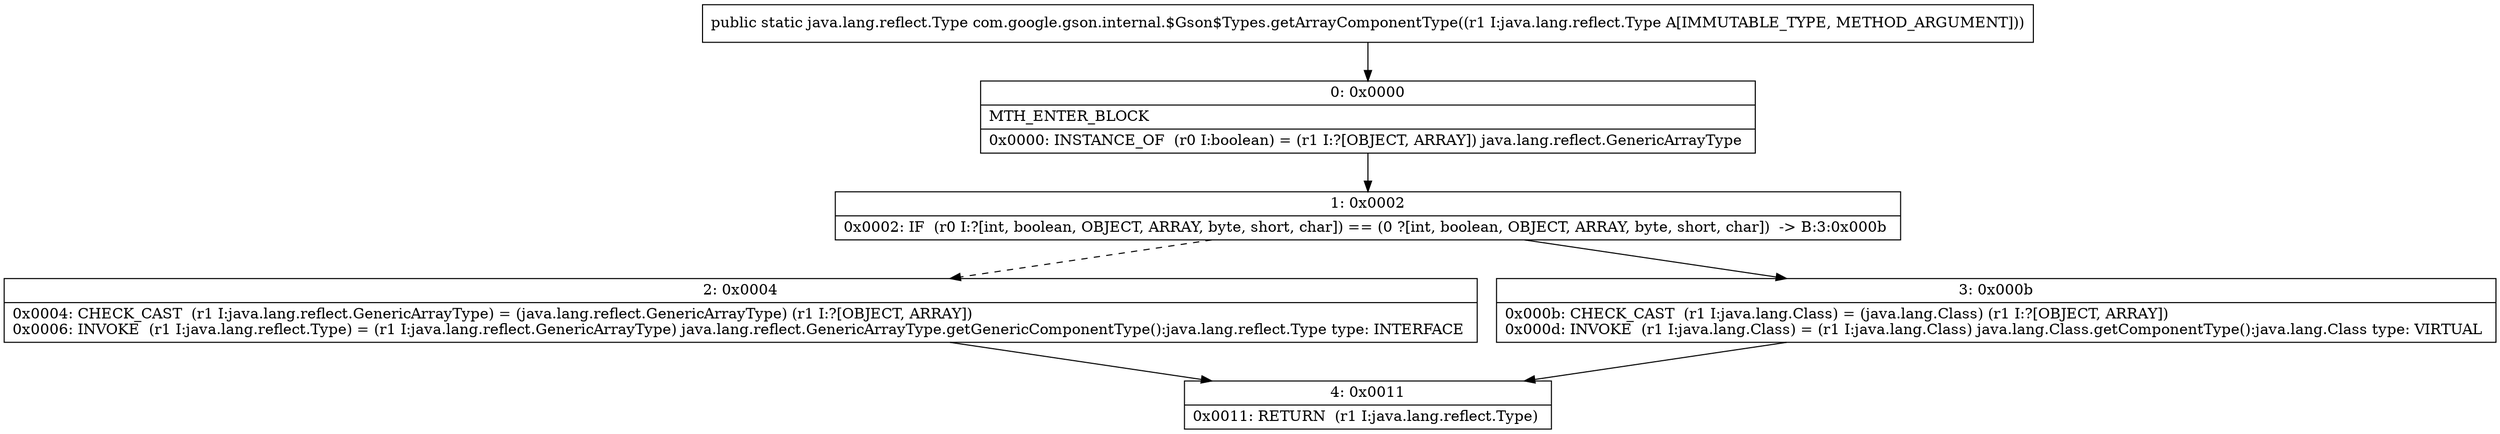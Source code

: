 digraph "CFG forcom.google.gson.internal.$Gson$Types.getArrayComponentType(Ljava\/lang\/reflect\/Type;)Ljava\/lang\/reflect\/Type;" {
Node_0 [shape=record,label="{0\:\ 0x0000|MTH_ENTER_BLOCK\l|0x0000: INSTANCE_OF  (r0 I:boolean) = (r1 I:?[OBJECT, ARRAY]) java.lang.reflect.GenericArrayType \l}"];
Node_1 [shape=record,label="{1\:\ 0x0002|0x0002: IF  (r0 I:?[int, boolean, OBJECT, ARRAY, byte, short, char]) == (0 ?[int, boolean, OBJECT, ARRAY, byte, short, char])  \-\> B:3:0x000b \l}"];
Node_2 [shape=record,label="{2\:\ 0x0004|0x0004: CHECK_CAST  (r1 I:java.lang.reflect.GenericArrayType) = (java.lang.reflect.GenericArrayType) (r1 I:?[OBJECT, ARRAY]) \l0x0006: INVOKE  (r1 I:java.lang.reflect.Type) = (r1 I:java.lang.reflect.GenericArrayType) java.lang.reflect.GenericArrayType.getGenericComponentType():java.lang.reflect.Type type: INTERFACE \l}"];
Node_3 [shape=record,label="{3\:\ 0x000b|0x000b: CHECK_CAST  (r1 I:java.lang.Class) = (java.lang.Class) (r1 I:?[OBJECT, ARRAY]) \l0x000d: INVOKE  (r1 I:java.lang.Class) = (r1 I:java.lang.Class) java.lang.Class.getComponentType():java.lang.Class type: VIRTUAL \l}"];
Node_4 [shape=record,label="{4\:\ 0x0011|0x0011: RETURN  (r1 I:java.lang.reflect.Type) \l}"];
MethodNode[shape=record,label="{public static java.lang.reflect.Type com.google.gson.internal.$Gson$Types.getArrayComponentType((r1 I:java.lang.reflect.Type A[IMMUTABLE_TYPE, METHOD_ARGUMENT])) }"];
MethodNode -> Node_0;
Node_0 -> Node_1;
Node_1 -> Node_2[style=dashed];
Node_1 -> Node_3;
Node_2 -> Node_4;
Node_3 -> Node_4;
}

